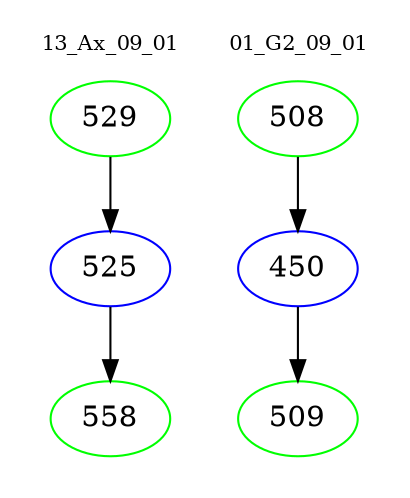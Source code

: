 digraph{
subgraph cluster_0 {
color = white
label = "13_Ax_09_01";
fontsize=10;
T0_529 [label="529", color="green"]
T0_529 -> T0_525 [color="black"]
T0_525 [label="525", color="blue"]
T0_525 -> T0_558 [color="black"]
T0_558 [label="558", color="green"]
}
subgraph cluster_1 {
color = white
label = "01_G2_09_01";
fontsize=10;
T1_508 [label="508", color="green"]
T1_508 -> T1_450 [color="black"]
T1_450 [label="450", color="blue"]
T1_450 -> T1_509 [color="black"]
T1_509 [label="509", color="green"]
}
}
